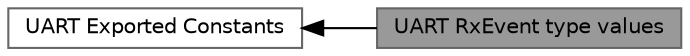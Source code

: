 digraph "UART RxEvent type values"
{
 // LATEX_PDF_SIZE
  bgcolor="transparent";
  edge [fontname=Helvetica,fontsize=10,labelfontname=Helvetica,labelfontsize=10];
  node [fontname=Helvetica,fontsize=10,shape=box,height=0.2,width=0.4];
  rankdir=LR;
  Node2 [id="Node000002",label="UART Exported Constants",height=0.2,width=0.4,color="grey40", fillcolor="white", style="filled",URL="$group__UART__Exported__Constants.html",tooltip=" "];
  Node1 [id="Node000001",label="UART RxEvent type values",height=0.2,width=0.4,color="gray40", fillcolor="grey60", style="filled", fontcolor="black",tooltip=" "];
  Node2->Node1 [shape=plaintext, dir="back", style="solid"];
}
